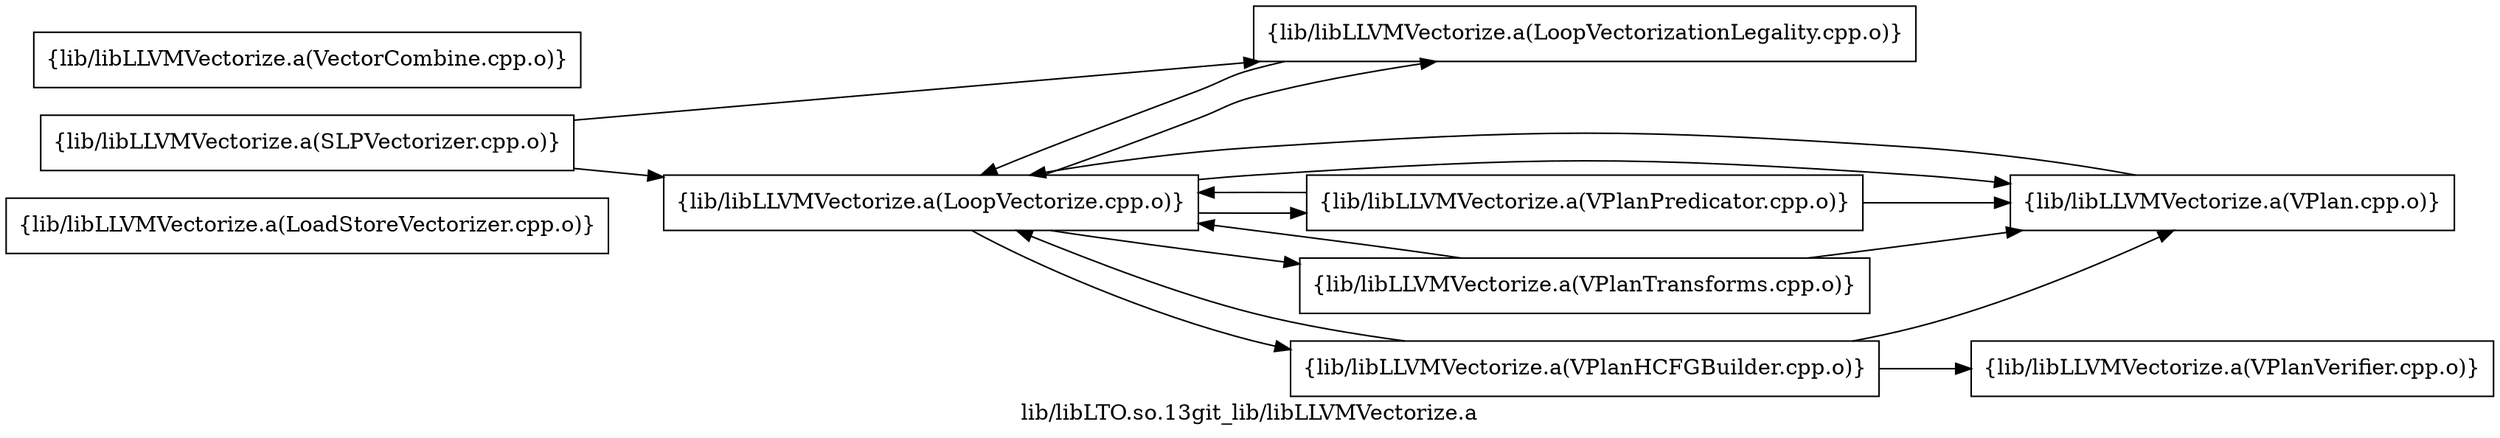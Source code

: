 digraph "lib/libLTO.so.13git_lib/libLLVMVectorize.a" {
	label="lib/libLTO.so.13git_lib/libLLVMVectorize.a";
	rankdir=LR;

	Node0x560eadb494b8 [shape=record,shape=box,group=0,label="{lib/libLLVMVectorize.a(LoadStoreVectorizer.cpp.o)}"];
	Node0x560eadb4aa48 [shape=record,shape=box,group=0,label="{lib/libLLVMVectorize.a(LoopVectorize.cpp.o)}"];
	Node0x560eadb4aa48 -> Node0x560eadb4a368;
	Node0x560eadb4aa48 -> Node0x560eadb56bb8;
	Node0x560eadb4aa48 -> Node0x560eadb57338;
	Node0x560eadb4aa48 -> Node0x560eadb55cb8;
	Node0x560eadb4aa48 -> Node0x560eadb56438;
	Node0x560eadb4a688 [shape=record,shape=box,group=0,label="{lib/libLLVMVectorize.a(SLPVectorizer.cpp.o)}"];
	Node0x560eadb4a688 -> Node0x560eadb4aa48;
	Node0x560eadb4a688 -> Node0x560eadb4a368;
	Node0x560eadb56ed8 [shape=record,shape=box,group=0,label="{lib/libLLVMVectorize.a(VectorCombine.cpp.o)}"];
	Node0x560eadb4a368 [shape=record,shape=box,group=0,label="{lib/libLLVMVectorize.a(LoopVectorizationLegality.cpp.o)}"];
	Node0x560eadb4a368 -> Node0x560eadb4aa48;
	Node0x560eadb56bb8 [shape=record,shape=box,group=0,label="{lib/libLLVMVectorize.a(VPlan.cpp.o)}"];
	Node0x560eadb56bb8 -> Node0x560eadb4aa48;
	Node0x560eadb57338 [shape=record,shape=box,group=0,label="{lib/libLLVMVectorize.a(VPlanHCFGBuilder.cpp.o)}"];
	Node0x560eadb57338 -> Node0x560eadb4aa48;
	Node0x560eadb57338 -> Node0x560eadb56bb8;
	Node0x560eadb57338 -> Node0x560eadb55f88;
	Node0x560eadb55cb8 [shape=record,shape=box,group=0,label="{lib/libLLVMVectorize.a(VPlanPredicator.cpp.o)}"];
	Node0x560eadb55cb8 -> Node0x560eadb4aa48;
	Node0x560eadb55cb8 -> Node0x560eadb56bb8;
	Node0x560eadb56438 [shape=record,shape=box,group=0,label="{lib/libLLVMVectorize.a(VPlanTransforms.cpp.o)}"];
	Node0x560eadb56438 -> Node0x560eadb4aa48;
	Node0x560eadb56438 -> Node0x560eadb56bb8;
	Node0x560eadb55f88 [shape=record,shape=box,group=0,label="{lib/libLLVMVectorize.a(VPlanVerifier.cpp.o)}"];
}
